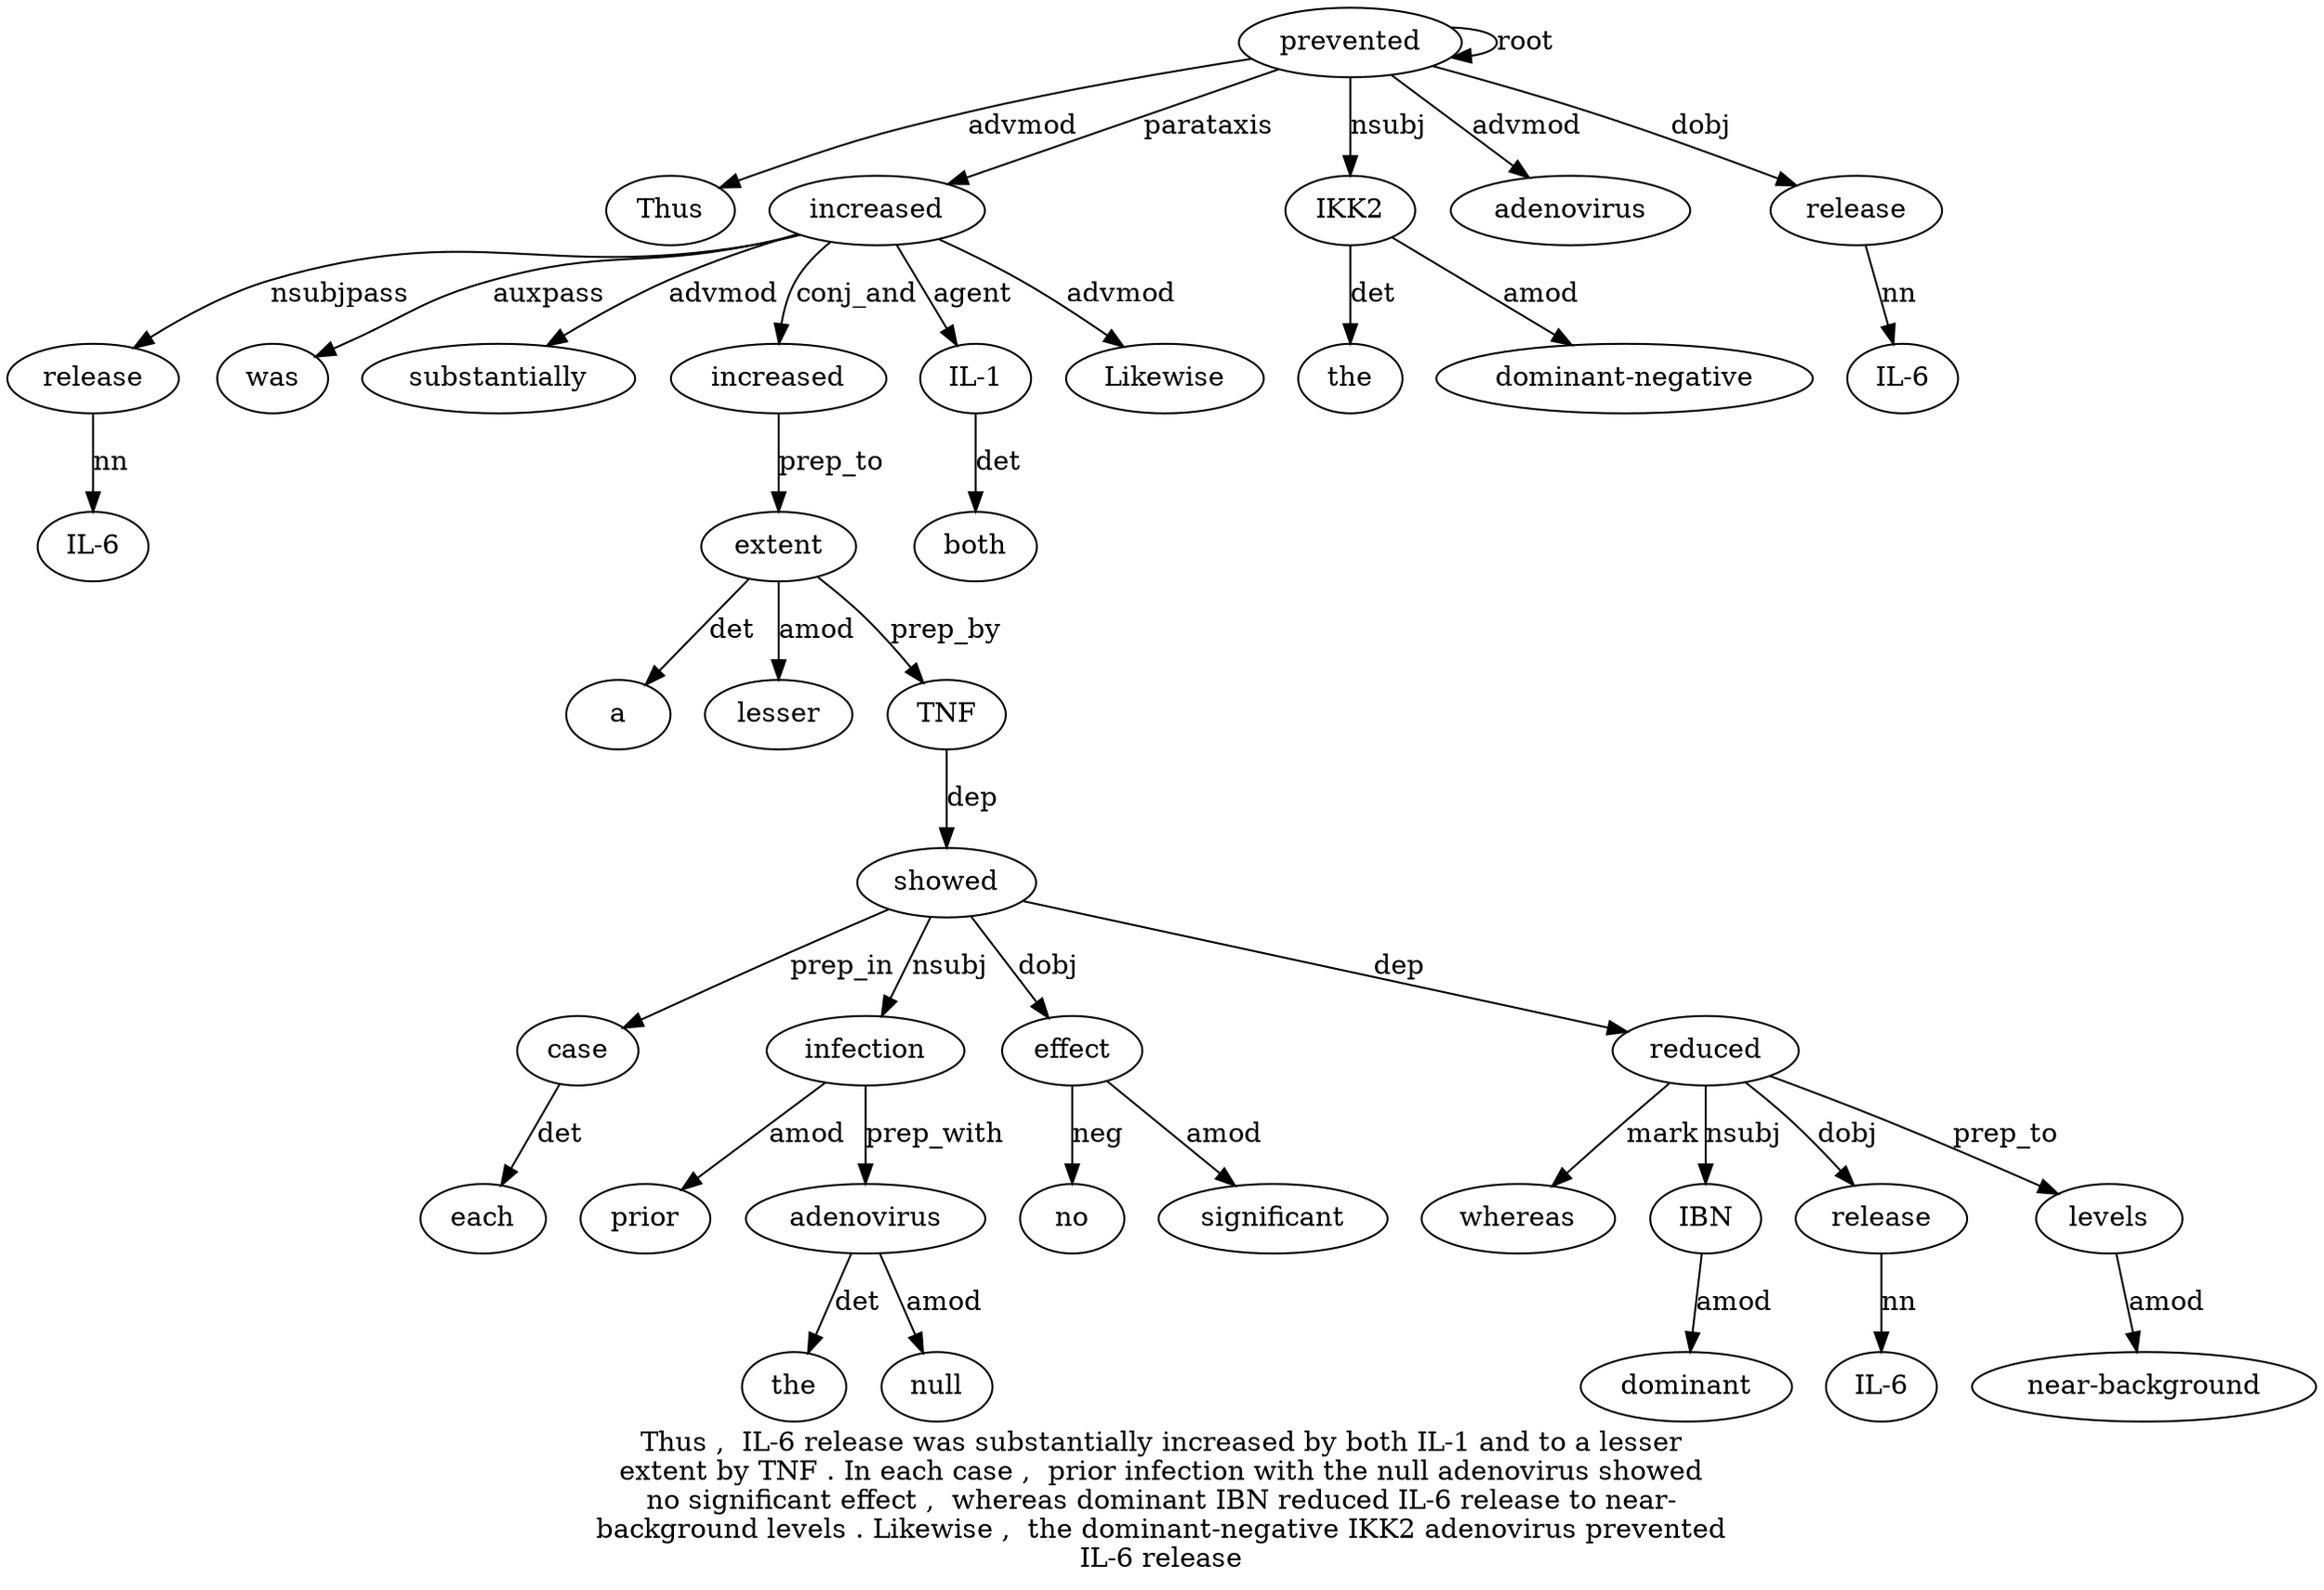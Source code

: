 digraph "Thus ,  IL-6 release was substantially increased by both IL-1 and to a lesser extent by TNF . In each case ,  prior infection with the null adenovirus showed no significant effect ,  whereas dominant IBN reduced IL-6 release to near-background levels . Likewise ,  the dominant-negative IKK2 adenovirus prevented IL-6 release" {
label="Thus ,  IL-6 release was substantially increased by both IL-1 and to a lesser
extent by TNF . In each case ,  prior infection with the null adenovirus showed
no significant effect ,  whereas dominant IBN reduced IL-6 release to near-
background levels . Likewise ,  the dominant-negative IKK2 adenovirus prevented
IL-6 release";
prevented50 [style=filled, fillcolor=white, label=prevented];
Thus1 [style=filled, fillcolor=white, label=Thus];
prevented50 -> Thus1  [label=advmod];
release4 [style=filled, fillcolor=white, label=release];
"IL-63" [style=filled, fillcolor=white, label="IL-6"];
release4 -> "IL-63"  [label=nn];
increased7 [style=filled, fillcolor=white, label=increased];
increased7 -> release4  [label=nsubjpass];
was5 [style=filled, fillcolor=white, label=was];
increased7 -> was5  [label=auxpass];
substantially6 [style=filled, fillcolor=white, label=substantially];
increased7 -> substantially6  [label=advmod];
"increased7'" [style=filled, fillcolor=white, label=increased];
increased7 -> "increased7'"  [label=conj_and];
prevented50 -> increased7  [label=parataxis];
"IL-10" [style=filled, fillcolor=white, label="IL-1"];
both9 [style=filled, fillcolor=white, label=both];
"IL-10" -> both9  [label=det];
increased7 -> "IL-10"  [label=agent];
extent15 [style=filled, fillcolor=white, label=extent];
a13 [style=filled, fillcolor=white, label=a];
extent15 -> a13  [label=det];
lesser14 [style=filled, fillcolor=white, label=lesser];
extent15 -> lesser14  [label=amod];
"increased7'" -> extent15  [label=prep_to];
TNF17 [style=filled, fillcolor=white, label=TNF];
extent15 -> TNF17  [label=prep_by];
case21 [style=filled, fillcolor=white, label=case];
each20 [style=filled, fillcolor=white, label=each];
case21 -> each20  [label=det];
showed29 [style=filled, fillcolor=white, label=showed];
showed29 -> case21  [label=prep_in];
infection24 [style=filled, fillcolor=white, label=infection];
prior23 [style=filled, fillcolor=white, label=prior];
infection24 -> prior23  [label=amod];
showed29 -> infection24  [label=nsubj];
adenovirus28 [style=filled, fillcolor=white, label=adenovirus];
the26 [style=filled, fillcolor=white, label=the];
adenovirus28 -> the26  [label=det];
null27 [style=filled, fillcolor=white, label=null];
adenovirus28 -> null27  [label=amod];
infection24 -> adenovirus28  [label=prep_with];
TNF17 -> showed29  [label=dep];
effect32 [style=filled, fillcolor=white, label=effect];
no30 [style=filled, fillcolor=white, label=no];
effect32 -> no30  [label=neg];
significant31 [style=filled, fillcolor=white, label=significant];
effect32 -> significant31  [label=amod];
showed29 -> effect32  [label=dobj];
reduced37 [style=filled, fillcolor=white, label=reduced];
whereas34 [style=filled, fillcolor=white, label=whereas];
reduced37 -> whereas34  [label=mark];
IBN36 [style=filled, fillcolor=white, label=IBN];
dominant35 [style=filled, fillcolor=white, label=dominant];
IBN36 -> dominant35  [label=amod];
reduced37 -> IBN36  [label=nsubj];
showed29 -> reduced37  [label=dep];
release39 [style=filled, fillcolor=white, label=release];
"IL-638" [style=filled, fillcolor=white, label="IL-6"];
release39 -> "IL-638"  [label=nn];
reduced37 -> release39  [label=dobj];
levels42 [style=filled, fillcolor=white, label=levels];
"near-background41" [style=filled, fillcolor=white, label="near-background"];
levels42 -> "near-background41"  [label=amod];
reduced37 -> levels42  [label=prep_to];
Likewise44 [style=filled, fillcolor=white, label=Likewise];
increased7 -> Likewise44  [label=advmod];
IKK248 [style=filled, fillcolor=white, label=IKK2];
the46 [style=filled, fillcolor=white, label=the];
IKK248 -> the46  [label=det];
"dominant-negative47" [style=filled, fillcolor=white, label="dominant-negative"];
IKK248 -> "dominant-negative47"  [label=amod];
prevented50 -> IKK248  [label=nsubj];
adenovirus49 [style=filled, fillcolor=white, label=adenovirus];
prevented50 -> adenovirus49  [label=advmod];
prevented50 -> prevented50  [label=root];
release52 [style=filled, fillcolor=white, label=release];
"IL-651" [style=filled, fillcolor=white, label="IL-6"];
release52 -> "IL-651"  [label=nn];
prevented50 -> release52  [label=dobj];
}
